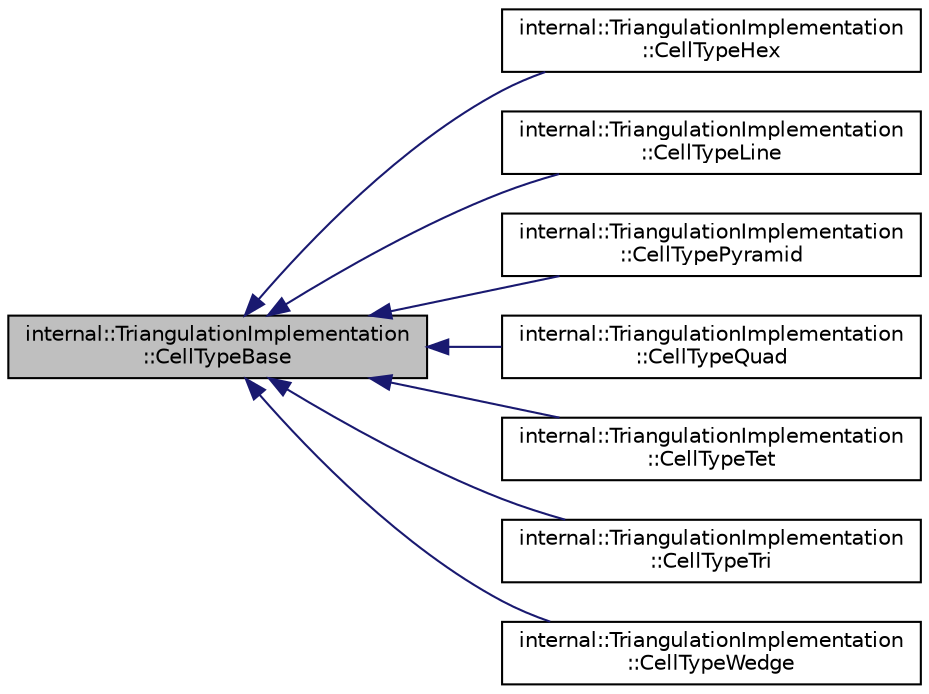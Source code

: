digraph "internal::TriangulationImplementation::CellTypeBase"
{
 // LATEX_PDF_SIZE
  edge [fontname="Helvetica",fontsize="10",labelfontname="Helvetica",labelfontsize="10"];
  node [fontname="Helvetica",fontsize="10",shape=record];
  rankdir="LR";
  Node1 [label="internal::TriangulationImplementation\l::CellTypeBase",height=0.2,width=0.4,color="black", fillcolor="grey75", style="filled", fontcolor="black",tooltip=" "];
  Node1 -> Node2 [dir="back",color="midnightblue",fontsize="10",style="solid",fontname="Helvetica"];
  Node2 [label="internal::TriangulationImplementation\l::CellTypeHex",height=0.2,width=0.4,color="black", fillcolor="white", style="filled",URL="$structinternal_1_1TriangulationImplementation_1_1CellTypeHex.html",tooltip=" "];
  Node1 -> Node3 [dir="back",color="midnightblue",fontsize="10",style="solid",fontname="Helvetica"];
  Node3 [label="internal::TriangulationImplementation\l::CellTypeLine",height=0.2,width=0.4,color="black", fillcolor="white", style="filled",URL="$structinternal_1_1TriangulationImplementation_1_1CellTypeLine.html",tooltip=" "];
  Node1 -> Node4 [dir="back",color="midnightblue",fontsize="10",style="solid",fontname="Helvetica"];
  Node4 [label="internal::TriangulationImplementation\l::CellTypePyramid",height=0.2,width=0.4,color="black", fillcolor="white", style="filled",URL="$structinternal_1_1TriangulationImplementation_1_1CellTypePyramid.html",tooltip=" "];
  Node1 -> Node5 [dir="back",color="midnightblue",fontsize="10",style="solid",fontname="Helvetica"];
  Node5 [label="internal::TriangulationImplementation\l::CellTypeQuad",height=0.2,width=0.4,color="black", fillcolor="white", style="filled",URL="$structinternal_1_1TriangulationImplementation_1_1CellTypeQuad.html",tooltip=" "];
  Node1 -> Node6 [dir="back",color="midnightblue",fontsize="10",style="solid",fontname="Helvetica"];
  Node6 [label="internal::TriangulationImplementation\l::CellTypeTet",height=0.2,width=0.4,color="black", fillcolor="white", style="filled",URL="$structinternal_1_1TriangulationImplementation_1_1CellTypeTet.html",tooltip=" "];
  Node1 -> Node7 [dir="back",color="midnightblue",fontsize="10",style="solid",fontname="Helvetica"];
  Node7 [label="internal::TriangulationImplementation\l::CellTypeTri",height=0.2,width=0.4,color="black", fillcolor="white", style="filled",URL="$structinternal_1_1TriangulationImplementation_1_1CellTypeTri.html",tooltip=" "];
  Node1 -> Node8 [dir="back",color="midnightblue",fontsize="10",style="solid",fontname="Helvetica"];
  Node8 [label="internal::TriangulationImplementation\l::CellTypeWedge",height=0.2,width=0.4,color="black", fillcolor="white", style="filled",URL="$structinternal_1_1TriangulationImplementation_1_1CellTypeWedge.html",tooltip=" "];
}
